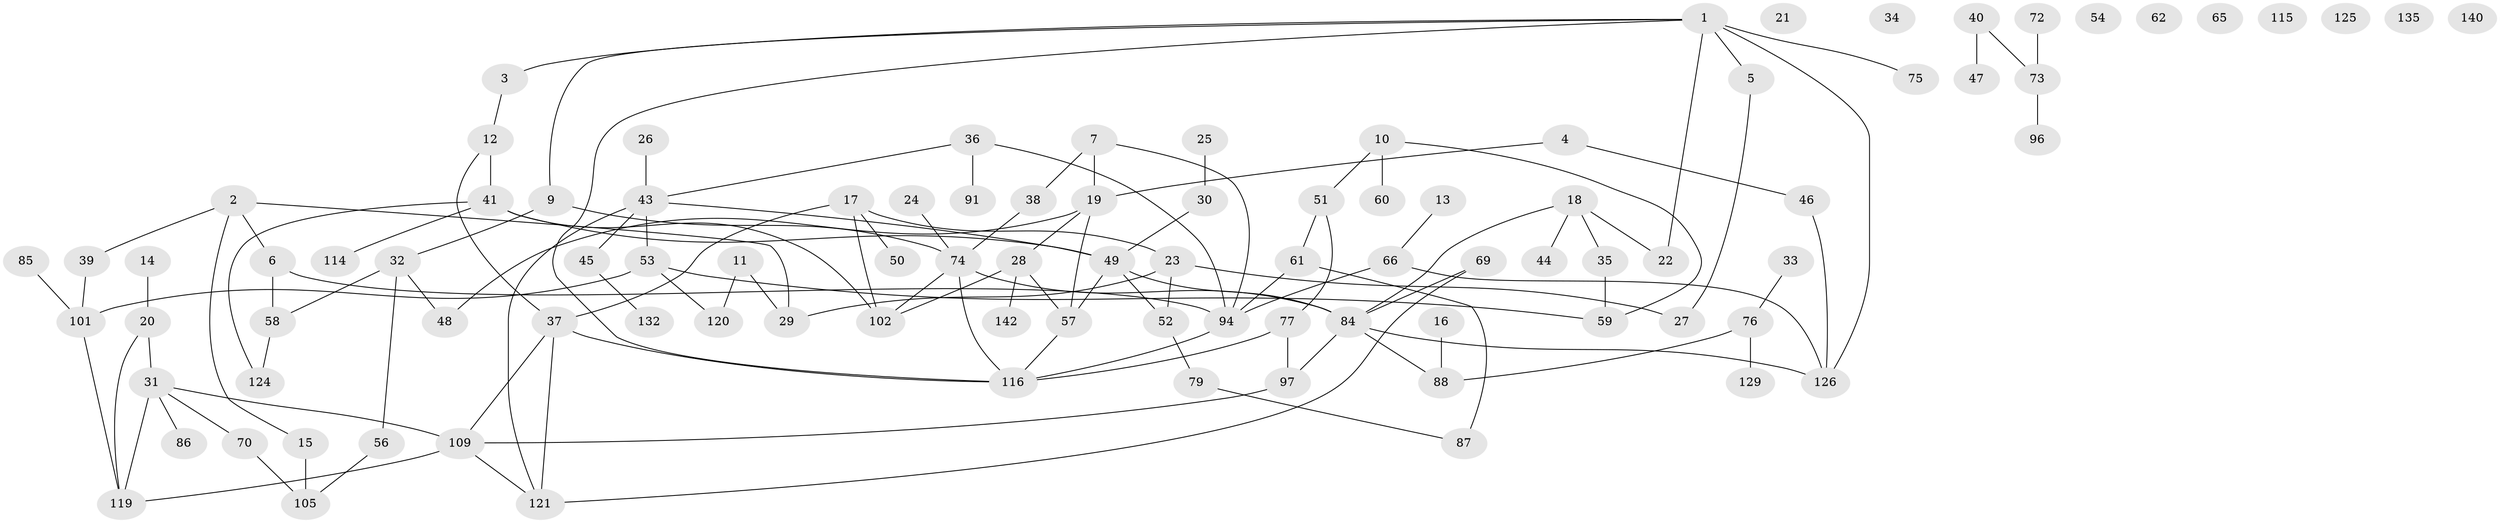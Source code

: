 // Generated by graph-tools (version 1.1) at 2025/23/03/03/25 07:23:25]
// undirected, 97 vertices, 123 edges
graph export_dot {
graph [start="1"]
  node [color=gray90,style=filled];
  1 [super="+89"];
  2 [super="+93"];
  3 [super="+81"];
  4;
  5;
  6 [super="+141"];
  7 [super="+8"];
  9;
  10 [super="+82"];
  11;
  12;
  13;
  14;
  15 [super="+103"];
  16;
  17 [super="+42"];
  18;
  19 [super="+131"];
  20 [super="+95"];
  21;
  22;
  23 [super="+80"];
  24;
  25;
  26;
  27 [super="+98"];
  28 [super="+63"];
  29 [super="+133"];
  30 [super="+67"];
  31 [super="+64"];
  32 [super="+130"];
  33;
  34 [super="+107"];
  35;
  36 [super="+123"];
  37 [super="+68"];
  38;
  39;
  40;
  41;
  43 [super="+111"];
  44 [super="+138"];
  45 [super="+117"];
  46;
  47 [super="+55"];
  48 [super="+134"];
  49 [super="+78"];
  50 [super="+108"];
  51;
  52 [super="+71"];
  53 [super="+100"];
  54;
  56;
  57;
  58 [super="+118"];
  59 [super="+90"];
  60;
  61 [super="+136"];
  62;
  65;
  66;
  69 [super="+104"];
  70 [super="+143"];
  72;
  73 [super="+113"];
  74 [super="+83"];
  75;
  76 [super="+99"];
  77 [super="+92"];
  79 [super="+139"];
  84 [super="+112"];
  85;
  86;
  87;
  88 [super="+128"];
  91;
  94 [super="+106"];
  96;
  97;
  101 [super="+110"];
  102 [super="+127"];
  105 [super="+144"];
  109 [super="+122"];
  114;
  115;
  116 [super="+137"];
  119;
  120;
  121;
  124;
  125;
  126;
  129;
  132;
  135;
  140;
  142;
  1 -- 3;
  1 -- 5;
  1 -- 22;
  1 -- 9;
  1 -- 75;
  1 -- 126;
  1 -- 116;
  2 -- 39;
  2 -- 29;
  2 -- 15;
  2 -- 6;
  3 -- 12;
  4 -- 19;
  4 -- 46;
  5 -- 27;
  6 -- 94;
  6 -- 58;
  7 -- 38;
  7 -- 19;
  7 -- 94;
  9 -- 32;
  9 -- 74;
  10 -- 60;
  10 -- 59;
  10 -- 51;
  11 -- 120;
  11 -- 29;
  12 -- 41;
  12 -- 37;
  13 -- 66;
  14 -- 20;
  15 -- 105;
  16 -- 88;
  17 -- 23;
  17 -- 50;
  17 -- 37;
  17 -- 102;
  18 -- 22;
  18 -- 35;
  18 -- 44;
  18 -- 84;
  19 -- 48;
  19 -- 28;
  19 -- 57;
  20 -- 119;
  20 -- 31;
  23 -- 27;
  23 -- 29;
  23 -- 52;
  24 -- 74;
  25 -- 30;
  26 -- 43;
  28 -- 57;
  28 -- 102;
  28 -- 142;
  30 -- 49;
  31 -- 70;
  31 -- 86;
  31 -- 119;
  31 -- 109;
  32 -- 56;
  32 -- 48;
  32 -- 58;
  33 -- 76;
  35 -- 59;
  36 -- 91;
  36 -- 43;
  36 -- 94;
  37 -- 109;
  37 -- 116;
  37 -- 121;
  38 -- 74;
  39 -- 101;
  40 -- 73;
  40 -- 47;
  41 -- 114;
  41 -- 124;
  41 -- 102;
  41 -- 49;
  43 -- 49;
  43 -- 45 [weight=2];
  43 -- 121;
  43 -- 53;
  45 -- 132;
  46 -- 126;
  49 -- 52;
  49 -- 57;
  49 -- 84;
  51 -- 61;
  51 -- 77;
  52 -- 79;
  53 -- 120;
  53 -- 101;
  53 -- 59;
  56 -- 105;
  57 -- 116;
  58 -- 124;
  61 -- 87;
  61 -- 94;
  66 -- 126;
  66 -- 94;
  69 -- 121;
  69 -- 84;
  70 -- 105;
  72 -- 73;
  73 -- 96;
  74 -- 116;
  74 -- 84;
  74 -- 102;
  76 -- 129;
  76 -- 88;
  77 -- 97;
  77 -- 116;
  79 -- 87;
  84 -- 88;
  84 -- 126;
  84 -- 97;
  85 -- 101;
  94 -- 116;
  97 -- 109;
  101 -- 119;
  109 -- 119;
  109 -- 121;
}
